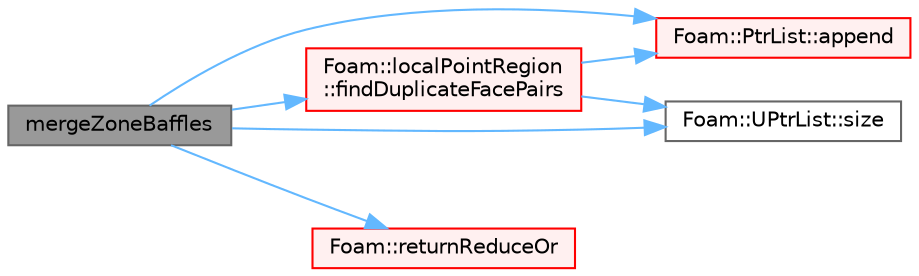 digraph "mergeZoneBaffles"
{
 // LATEX_PDF_SIZE
  bgcolor="transparent";
  edge [fontname=Helvetica,fontsize=10,labelfontname=Helvetica,labelfontsize=10];
  node [fontname=Helvetica,fontsize=10,shape=box,height=0.2,width=0.4];
  rankdir="LR";
  Node1 [id="Node000001",label="mergeZoneBaffles",height=0.2,width=0.4,color="gray40", fillcolor="grey60", style="filled", fontcolor="black",tooltip=" "];
  Node1 -> Node2 [id="edge1_Node000001_Node000002",color="steelblue1",style="solid",tooltip=" "];
  Node2 [id="Node000002",label="Foam::PtrList::append",height=0.2,width=0.4,color="red", fillcolor="#FFF0F0", style="filled",URL="$classFoam_1_1PtrList.html#a9846c2ecbc3f323d5dc356dedb2c6cbd",tooltip=" "];
  Node1 -> Node6 [id="edge2_Node000001_Node000006",color="steelblue1",style="solid",tooltip=" "];
  Node6 [id="Node000006",label="Foam::localPointRegion\l::findDuplicateFacePairs",height=0.2,width=0.4,color="red", fillcolor="#FFF0F0", style="filled",URL="$classFoam_1_1localPointRegion.html#ada4b8f94bf6f76d8d4342d0d169ce358",tooltip=" "];
  Node6 -> Node2 [id="edge3_Node000006_Node000002",color="steelblue1",style="solid",tooltip=" "];
  Node6 -> Node17 [id="edge4_Node000006_Node000017",color="steelblue1",style="solid",tooltip=" "];
  Node17 [id="Node000017",label="Foam::UPtrList::size",height=0.2,width=0.4,color="grey40", fillcolor="white", style="filled",URL="$classFoam_1_1UPtrList.html#a95603446b248fe1ecf5dc59bcc2eaff0",tooltip=" "];
  Node1 -> Node18 [id="edge5_Node000001_Node000018",color="steelblue1",style="solid",tooltip=" "];
  Node18 [id="Node000018",label="Foam::returnReduceOr",height=0.2,width=0.4,color="red", fillcolor="#FFF0F0", style="filled",URL="$namespaceFoam.html#a2e469ccb2cea405f7ddd435d8de00ceb",tooltip=" "];
  Node1 -> Node17 [id="edge6_Node000001_Node000017",color="steelblue1",style="solid",tooltip=" "];
}

